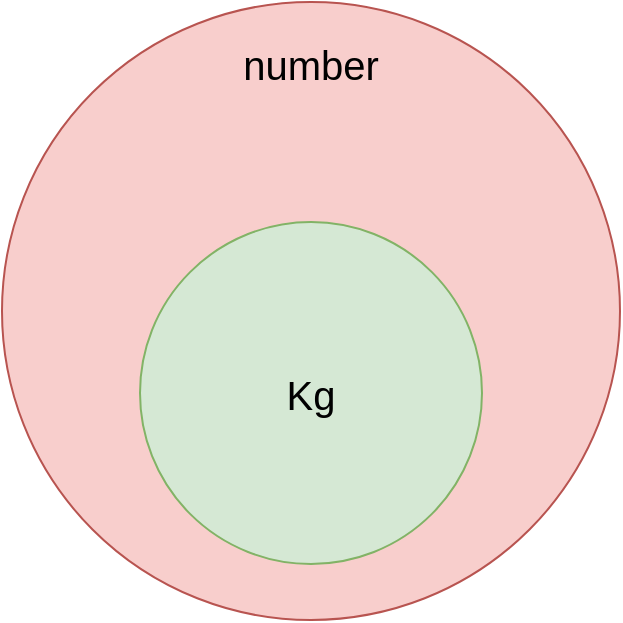 <mxfile version="12.1.3" type="github" pages="6">
  <diagram id="3228e29e-7158-1315-38df-8450db1d8a1d" name="Branded">
    <mxGraphModel dx="1106" dy="773" grid="1" gridSize="10" guides="1" tooltips="1" connect="1" arrows="1" fold="1" page="1" pageScale="1" pageWidth="1169" pageHeight="827" background="#ffffff" math="0" shadow="0">
      <root>
        <mxCell id="0"/>
        <mxCell id="1" parent="0"/>
        <mxCell id="21640" value="&lt;div style=&quot;text-align: center; font-size: 20px;&quot;&gt;number&lt;/div&gt;" style="ellipse;whiteSpace=wrap;html=1;aspect=fixed;rounded=1;shadow=0;glass=0;labelBackgroundColor=none;strokeColor=#b85450;strokeWidth=1;fillColor=#f8cecc;fontFamily=Helvetica;fontSize=20;align=center;verticalAlign=top;spacingBottom=15;spacing=15;" parent="1" vertex="1">
          <mxGeometry x="320" y="360" width="309" height="309" as="geometry"/>
        </mxCell>
        <mxCell id="21639" value="Kg" style="ellipse;whiteSpace=wrap;html=1;aspect=fixed;rounded=1;shadow=0;glass=0;labelBackgroundColor=none;strokeColor=#82b366;strokeWidth=1;fillColor=#d5e8d4;fontFamily=Helvetica;fontSize=20;align=center;spacing=15;verticalAlign=middle;" parent="1" vertex="1">
          <mxGeometry x="389" y="470" width="171" height="171" as="geometry"/>
        </mxCell>
      </root>
    </mxGraphModel>
  </diagram>
  <diagram name="Opaque" id="T3_IQFuzgbs9sLuIr2vo">
    <mxGraphModel dx="1106" dy="773" grid="1" gridSize="10" guides="1" tooltips="1" connect="1" arrows="1" fold="1" page="1" pageScale="1" pageWidth="1169" pageHeight="827" background="#ffffff" math="0" shadow="0">
      <root>
        <mxCell id="4K6KI8YeAeaCd9hIoTJp-0"/>
        <mxCell id="4K6KI8YeAeaCd9hIoTJp-1" parent="4K6KI8YeAeaCd9hIoTJp-0"/>
        <mxCell id="4K6KI8YeAeaCd9hIoTJp-2" value="&lt;div style=&quot;text-align: center; font-size: 20px;&quot;&gt;number&lt;/div&gt;" style="ellipse;whiteSpace=wrap;html=1;aspect=fixed;rounded=1;shadow=0;glass=0;labelBackgroundColor=none;strokeColor=#b85450;strokeWidth=1;fillColor=#f8cecc;fontFamily=Helvetica;fontSize=20;align=center;verticalAlign=middle;spacingBottom=15;spacing=15;" vertex="1" parent="4K6KI8YeAeaCd9hIoTJp-1">
          <mxGeometry x="210" y="360" width="200" height="200" as="geometry"/>
        </mxCell>
        <mxCell id="4K6KI8YeAeaCd9hIoTJp-3" value="Kg" style="ellipse;whiteSpace=wrap;html=1;aspect=fixed;rounded=1;shadow=0;glass=0;labelBackgroundColor=none;strokeColor=#82b366;strokeWidth=1;fillColor=#d5e8d4;fontFamily=Helvetica;fontSize=20;align=center;spacing=15;verticalAlign=middle;" vertex="1" parent="4K6KI8YeAeaCd9hIoTJp-1">
          <mxGeometry x="460" y="360" width="200" height="200" as="geometry"/>
        </mxCell>
        <mxCell id="4K6KI8YeAeaCd9hIoTJp-4" value="Lbs" style="ellipse;whiteSpace=wrap;html=1;aspect=fixed;rounded=1;shadow=0;glass=0;labelBackgroundColor=none;strokeColor=#6c8ebf;strokeWidth=1;fillColor=#dae8fc;fontFamily=Helvetica;fontSize=20;align=center;spacing=15;verticalAlign=middle;" vertex="1" parent="4K6KI8YeAeaCd9hIoTJp-1">
          <mxGeometry x="330" y="570" width="200" height="200" as="geometry"/>
        </mxCell>
      </root>
    </mxGraphModel>
  </diagram>
  <diagram name="primitives" id="jTZtpeLqSJQP1JKPZW8R">
    <mxGraphModel dx="1106" dy="773" grid="1" gridSize="10" guides="1" tooltips="1" connect="1" arrows="1" fold="1" page="1" pageScale="1" pageWidth="1169" pageHeight="827" background="#ffffff" math="0" shadow="0">
      <root>
        <mxCell id="E7Hyb_cP4ryTx-Fx0lV8-0"/>
        <mxCell id="E7Hyb_cP4ryTx-Fx0lV8-1" parent="E7Hyb_cP4ryTx-Fx0lV8-0"/>
        <mxCell id="E7Hyb_cP4ryTx-Fx0lV8-2" value="&lt;div style=&quot;text-align: center; font-size: 20px;&quot;&gt;number&lt;/div&gt;" style="ellipse;whiteSpace=wrap;html=1;aspect=fixed;rounded=1;shadow=0;glass=0;labelBackgroundColor=none;strokeColor=#b85450;strokeWidth=1;fillColor=#f8cecc;fontFamily=Helvetica;fontSize=20;align=center;verticalAlign=middle;spacingBottom=15;spacing=15;" vertex="1" parent="E7Hyb_cP4ryTx-Fx0lV8-1">
          <mxGeometry x="210" y="360" width="200" height="200" as="geometry"/>
        </mxCell>
        <mxCell id="E7Hyb_cP4ryTx-Fx0lV8-3" value="string" style="ellipse;whiteSpace=wrap;html=1;aspect=fixed;rounded=1;shadow=0;glass=0;labelBackgroundColor=none;strokeColor=#82b366;strokeWidth=1;fillColor=#d5e8d4;fontFamily=Helvetica;fontSize=20;align=center;spacing=15;verticalAlign=middle;" vertex="1" parent="E7Hyb_cP4ryTx-Fx0lV8-1">
          <mxGeometry x="460" y="360" width="200" height="200" as="geometry"/>
        </mxCell>
        <mxCell id="E7Hyb_cP4ryTx-Fx0lV8-4" value="{ name: string;&lt;br&gt;&amp;nbsp; age: number }" style="ellipse;whiteSpace=wrap;html=1;aspect=fixed;rounded=1;shadow=0;glass=0;labelBackgroundColor=none;strokeColor=#6c8ebf;strokeWidth=1;fillColor=#dae8fc;fontFamily=Helvetica;fontSize=20;align=center;spacing=15;verticalAlign=middle;" vertex="1" parent="E7Hyb_cP4ryTx-Fx0lV8-1">
          <mxGeometry x="710" y="360" width="200" height="200" as="geometry"/>
        </mxCell>
        <mxCell id="--21d4SPT0PB9ylfABFd-2" value="" style="triangle;whiteSpace=wrap;html=1;strokeColor=#666666;fontSize=20;align=center;fillColor=#f5f5f5;fontColor=#333333;" vertex="1" parent="E7Hyb_cP4ryTx-Fx0lV8-1">
          <mxGeometry x="350" y="500" width="15" height="20" as="geometry"/>
        </mxCell>
        <mxCell id="--21d4SPT0PB9ylfABFd-3" value="" style="triangle;whiteSpace=wrap;html=1;strokeColor=#666666;fontSize=20;align=center;fillColor=#f5f5f5;fontColor=#333333;rotation=-80;" vertex="1" parent="E7Hyb_cP4ryTx-Fx0lV8-1">
          <mxGeometry x="280" y="390" width="15" height="20" as="geometry"/>
        </mxCell>
        <mxCell id="--21d4SPT0PB9ylfABFd-4" value="" style="triangle;whiteSpace=wrap;html=1;strokeColor=#666666;fontSize=20;align=center;fillColor=#f5f5f5;fontColor=#333333;rotation=15;" vertex="1" parent="E7Hyb_cP4ryTx-Fx0lV8-1">
          <mxGeometry x="252.5" y="490" width="15" height="20" as="geometry"/>
        </mxCell>
        <mxCell id="--21d4SPT0PB9ylfABFd-5" value="" style="triangle;whiteSpace=wrap;html=1;strokeColor=#666666;fontSize=20;align=center;fillColor=#f5f5f5;fontColor=#333333;rotation=-40;" vertex="1" parent="E7Hyb_cP4ryTx-Fx0lV8-1">
          <mxGeometry x="342.5" y="400" width="15" height="20" as="geometry"/>
        </mxCell>
        <mxCell id="--21d4SPT0PB9ylfABFd-6" value="" style="triangle;whiteSpace=wrap;html=1;strokeColor=#666666;fontSize=20;align=center;fillColor=#f5f5f5;fontColor=#333333;rotation=-40;" vertex="1" parent="E7Hyb_cP4ryTx-Fx0lV8-1">
          <mxGeometry x="295" y="520" width="15" height="20" as="geometry"/>
        </mxCell>
        <mxCell id="--21d4SPT0PB9ylfABFd-8" value="" style="whiteSpace=wrap;html=1;aspect=fixed;strokeColor=#666666;fontSize=20;align=center;fillColor=#f5f5f5;fontColor=#333333;" vertex="1" parent="E7Hyb_cP4ryTx-Fx0lV8-1">
          <mxGeometry x="530" y="413" width="7" height="7" as="geometry"/>
        </mxCell>
        <mxCell id="--21d4SPT0PB9ylfABFd-9" value="" style="whiteSpace=wrap;html=1;aspect=fixed;strokeColor=#666666;fontSize=20;align=center;fillColor=#f5f5f5;fontColor=#333333;" vertex="1" parent="E7Hyb_cP4ryTx-Fx0lV8-1">
          <mxGeometry x="540" y="423" width="7" height="7" as="geometry"/>
        </mxCell>
        <mxCell id="--21d4SPT0PB9ylfABFd-10" value="" style="whiteSpace=wrap;html=1;aspect=fixed;strokeColor=#666666;fontSize=20;align=center;fillColor=#f5f5f5;fontColor=#333333;" vertex="1" parent="E7Hyb_cP4ryTx-Fx0lV8-1">
          <mxGeometry x="490" y="483" width="7" height="7" as="geometry"/>
        </mxCell>
        <mxCell id="--21d4SPT0PB9ylfABFd-11" value="" style="whiteSpace=wrap;html=1;aspect=fixed;strokeColor=#666666;fontSize=20;align=center;fillColor=#f5f5f5;fontColor=#333333;" vertex="1" parent="E7Hyb_cP4ryTx-Fx0lV8-1">
          <mxGeometry x="580" y="503" width="7" height="7" as="geometry"/>
        </mxCell>
        <mxCell id="--21d4SPT0PB9ylfABFd-12" value="" style="whiteSpace=wrap;html=1;aspect=fixed;strokeColor=#666666;fontSize=20;align=center;fillColor=#f5f5f5;fontColor=#333333;" vertex="1" parent="E7Hyb_cP4ryTx-Fx0lV8-1">
          <mxGeometry x="620" y="453" width="7" height="7" as="geometry"/>
        </mxCell>
        <mxCell id="--21d4SPT0PB9ylfABFd-13" value="" style="whiteSpace=wrap;html=1;aspect=fixed;strokeColor=#666666;fontSize=20;align=center;fillColor=#f5f5f5;fontColor=#333333;" vertex="1" parent="E7Hyb_cP4ryTx-Fx0lV8-1">
          <mxGeometry x="543.5" y="513" width="7" height="7" as="geometry"/>
        </mxCell>
        <mxCell id="--21d4SPT0PB9ylfABFd-14" value="" style="whiteSpace=wrap;html=1;aspect=fixed;strokeColor=#666666;fontSize=20;align=center;fillColor=#f5f5f5;fontColor=#333333;" vertex="1" parent="E7Hyb_cP4ryTx-Fx0lV8-1">
          <mxGeometry x="590" y="400" width="7" height="7" as="geometry"/>
        </mxCell>
        <mxCell id="--21d4SPT0PB9ylfABFd-15" value="" style="whiteSpace=wrap;html=1;aspect=fixed;strokeColor=#666666;fontSize=20;align=center;fillColor=#f5f5f5;fontColor=#333333;" vertex="1" parent="E7Hyb_cP4ryTx-Fx0lV8-1">
          <mxGeometry x="593.5" y="423" width="7" height="7" as="geometry"/>
        </mxCell>
        <mxCell id="--21d4SPT0PB9ylfABFd-16" value="" style="whiteSpace=wrap;html=1;aspect=fixed;strokeColor=#666666;fontSize=20;align=center;fillColor=#f5f5f5;fontColor=#333333;" vertex="1" parent="E7Hyb_cP4ryTx-Fx0lV8-1">
          <mxGeometry x="486.5" y="430" width="7" height="7" as="geometry"/>
        </mxCell>
        <mxCell id="--21d4SPT0PB9ylfABFd-17" value="" style="shape=hexagon;perimeter=hexagonPerimeter2;whiteSpace=wrap;html=1;strokeColor=#666666;fontSize=20;align=center;fillColor=#f5f5f5;fontColor=#333333;" vertex="1" parent="E7Hyb_cP4ryTx-Fx0lV8-1">
          <mxGeometry x="820" y="516.5" width="16" height="14" as="geometry"/>
        </mxCell>
        <mxCell id="--21d4SPT0PB9ylfABFd-18" value="" style="shape=hexagon;perimeter=hexagonPerimeter2;whiteSpace=wrap;html=1;strokeColor=#666666;fontSize=20;align=center;fillColor=#f5f5f5;fontColor=#333333;" vertex="1" parent="E7Hyb_cP4ryTx-Fx0lV8-1">
          <mxGeometry x="852" y="412.5" width="16" height="14" as="geometry"/>
        </mxCell>
        <mxCell id="--21d4SPT0PB9ylfABFd-19" value="" style="shape=hexagon;perimeter=hexagonPerimeter2;whiteSpace=wrap;html=1;strokeColor=#666666;fontSize=20;align=center;fillColor=#f5f5f5;fontColor=#333333;" vertex="1" parent="E7Hyb_cP4ryTx-Fx0lV8-1">
          <mxGeometry x="820" y="376" width="16" height="14" as="geometry"/>
        </mxCell>
        <mxCell id="--21d4SPT0PB9ylfABFd-20" value="" style="shape=hexagon;perimeter=hexagonPerimeter2;whiteSpace=wrap;html=1;strokeColor=#666666;fontSize=20;align=center;fillColor=#f5f5f5;fontColor=#333333;" vertex="1" parent="E7Hyb_cP4ryTx-Fx0lV8-1">
          <mxGeometry x="770" y="382" width="16" height="14" as="geometry"/>
        </mxCell>
        <mxCell id="--21d4SPT0PB9ylfABFd-21" value="" style="shape=hexagon;perimeter=hexagonPerimeter2;whiteSpace=wrap;html=1;strokeColor=#666666;fontSize=20;align=center;fillColor=#f5f5f5;fontColor=#333333;" vertex="1" parent="E7Hyb_cP4ryTx-Fx0lV8-1">
          <mxGeometry x="734" y="506.5" width="16" height="14" as="geometry"/>
        </mxCell>
        <mxCell id="--21d4SPT0PB9ylfABFd-22" value="" style="shape=hexagon;perimeter=hexagonPerimeter2;whiteSpace=wrap;html=1;strokeColor=#666666;fontSize=20;align=center;fillColor=#f5f5f5;fontColor=#333333;" vertex="1" parent="E7Hyb_cP4ryTx-Fx0lV8-1">
          <mxGeometry x="770" y="530" width="16" height="14" as="geometry"/>
        </mxCell>
        <mxCell id="--21d4SPT0PB9ylfABFd-23" value="" style="shape=hexagon;perimeter=hexagonPerimeter2;whiteSpace=wrap;html=1;strokeColor=#666666;fontSize=20;align=center;fillColor=#f5f5f5;fontColor=#333333;" vertex="1" parent="E7Hyb_cP4ryTx-Fx0lV8-1">
          <mxGeometry x="860" y="502.5" width="16" height="14" as="geometry"/>
        </mxCell>
      </root>
    </mxGraphModel>
  </diagram>
  <diagram name="literals" id="sHl54pioqAa3shfCspUj">
    <mxGraphModel dx="553" dy="387" grid="1" gridSize="10" guides="1" tooltips="1" connect="1" arrows="1" fold="1" page="1" pageScale="1" pageWidth="1169" pageHeight="827" background="#ffffff" math="0" shadow="0">
      <root>
        <mxCell id="1vGYn6gzccDjmhTuaLdV-0"/>
        <mxCell id="1vGYn6gzccDjmhTuaLdV-1" parent="1vGYn6gzccDjmhTuaLdV-0"/>
        <mxCell id="Wtg5lBL-o5R7P0LTA5q6-0" value="&lt;div style=&quot;text-align: center ; font-size: 20px&quot;&gt;&#39;visa&#39; | &#39;mastercard&#39;&lt;/div&gt;" style="ellipse;whiteSpace=wrap;html=1;aspect=fixed;rounded=1;shadow=0;glass=0;labelBackgroundColor=none;strokeColor=#9673a6;strokeWidth=1;fillColor=#e1d5e7;fontFamily=Helvetica;fontSize=20;align=center;verticalAlign=top;spacingBottom=0;spacing=15;spacingTop=11;" vertex="1" parent="1vGYn6gzccDjmhTuaLdV-1">
          <mxGeometry x="210" y="270" width="300" height="300" as="geometry"/>
        </mxCell>
        <mxCell id="1vGYn6gzccDjmhTuaLdV-2" value="&lt;div style=&quot;text-align: center ; font-size: 20px&quot;&gt;&#39;visa&#39;&lt;/div&gt;" style="ellipse;whiteSpace=wrap;html=1;aspect=fixed;rounded=1;shadow=0;glass=0;labelBackgroundColor=none;strokeColor=#b85450;strokeWidth=1;fillColor=#f8cecc;fontFamily=Helvetica;fontSize=20;align=center;verticalAlign=middle;spacingBottom=0;spacing=15;" vertex="1" parent="1vGYn6gzccDjmhTuaLdV-1">
          <mxGeometry x="230" y="360" width="120" height="120" as="geometry"/>
        </mxCell>
        <mxCell id="1vGYn6gzccDjmhTuaLdV-4" value="&#39;mastercard&#39;" style="ellipse;whiteSpace=wrap;html=1;aspect=fixed;rounded=1;shadow=0;glass=0;labelBackgroundColor=none;strokeColor=#6c8ebf;strokeWidth=1;fillColor=#dae8fc;fontFamily=Helvetica;fontSize=20;align=center;spacing=15;verticalAlign=middle;" vertex="1" parent="1vGYn6gzccDjmhTuaLdV-1">
          <mxGeometry x="370" y="360" width="120" height="120" as="geometry"/>
        </mxCell>
        <mxCell id="1vGYn6gzccDjmhTuaLdV-6" value="" style="triangle;whiteSpace=wrap;html=1;strokeColor=#666666;fontSize=20;align=center;fillColor=#f5f5f5;fontColor=#333333;rotation=-80;" vertex="1" parent="1vGYn6gzccDjmhTuaLdV-1">
          <mxGeometry x="262.5" y="443.5" width="15" height="20" as="geometry"/>
        </mxCell>
        <mxCell id="1vGYn6gzccDjmhTuaLdV-22" value="" style="shape=hexagon;perimeter=hexagonPerimeter2;whiteSpace=wrap;html=1;strokeColor=#666666;fontSize=20;align=center;fillColor=#f5f5f5;fontColor=#333333;" vertex="1" parent="1vGYn6gzccDjmhTuaLdV-1">
          <mxGeometry x="422" y="449.5" width="16" height="14" as="geometry"/>
        </mxCell>
      </root>
    </mxGraphModel>
  </diagram>
  <diagram name="intersection" id="3BE8FE_xbP6WKFw1XOXw">
    <mxGraphModel dx="1106" dy="773" grid="1" gridSize="10" guides="1" tooltips="1" connect="1" arrows="1" fold="1" page="1" pageScale="1" pageWidth="1169" pageHeight="827" background="#ffffff" math="0" shadow="0">
      <root>
        <mxCell id="gXfiimeD6NRM4vHDxVIz-0"/>
        <mxCell id="gXfiimeD6NRM4vHDxVIz-1" parent="gXfiimeD6NRM4vHDxVIz-0"/>
        <mxCell id="gXfiimeD6NRM4vHDxVIz-3" value="&lt;div style=&quot;font-size: 18px&quot;&gt;&lt;b&gt;User&lt;/b&gt;&lt;/div&gt;&lt;div style=&quot;font-size: 18px&quot;&gt;{ name: string;&lt;/div&gt;&lt;div style=&quot;font-size: 18px&quot;&gt;surname: string }&lt;/div&gt;" style="ellipse;whiteSpace=wrap;html=1;aspect=fixed;rounded=1;shadow=0;glass=0;labelBackgroundColor=none;strokeColor=#b85450;strokeWidth=1;fillColor=#f8cecc;fontFamily=Helvetica;fontSize=18;align=left;verticalAlign=middle;spacingBottom=0;spacing=15;opacity=50;" vertex="1" parent="gXfiimeD6NRM4vHDxVIz-1">
          <mxGeometry x="40" y="170" width="390" height="390" as="geometry"/>
        </mxCell>
        <mxCell id="gXfiimeD6NRM4vHDxVIz-4" value="&lt;b&gt;WithAge&lt;/b&gt;&lt;br&gt;{ age: number }" style="ellipse;whiteSpace=wrap;html=1;aspect=fixed;rounded=1;shadow=0;glass=0;labelBackgroundColor=none;strokeColor=#6c8ebf;strokeWidth=1;fillColor=#dae8fc;fontFamily=Helvetica;fontSize=18;align=right;spacing=15;verticalAlign=middle;opacity=50;" vertex="1" parent="gXfiimeD6NRM4vHDxVIz-1">
          <mxGeometry x="290" y="170" width="390" height="390" as="geometry"/>
        </mxCell>
        <mxCell id="gXfiimeD6NRM4vHDxVIz-14" value="&lt;h1 style=&quot;font-size: 17px&quot;&gt;&lt;div style=&quot;font-size: 17px&quot;&gt;UserWithAge&lt;/div&gt;&lt;div style=&quot;font-size: 17px ; font-weight: 400&quot;&gt;{&lt;/div&gt;&lt;div style=&quot;font-size: 17px ; font-weight: 400&quot;&gt;name: string;&lt;/div&gt;&lt;div style=&quot;font-size: 17px ; font-weight: 400&quot;&gt;surname: string;&lt;/div&gt;&lt;div style=&quot;font-size: 17px ; font-weight: 400&quot;&gt;age: number&lt;/div&gt;&lt;div style=&quot;font-size: 17px ; font-weight: 400&quot;&gt;}&lt;/div&gt;&lt;/h1&gt;" style="text;html=1;strokeColor=none;fillColor=none;spacing=5;spacingTop=-20;whiteSpace=wrap;overflow=hidden;rounded=0;fontSize=17;opacity=50;align=left;" vertex="1" parent="gXfiimeD6NRM4vHDxVIz-1">
          <mxGeometry x="300" y="310" width="190" height="150" as="geometry"/>
        </mxCell>
        <mxCell id="gXfiimeD6NRM4vHDxVIz-15" value="&lt;div style=&quot;font-size: 18px&quot;&gt;&lt;b&gt;User&lt;/b&gt;&lt;/div&gt;&lt;div style=&quot;font-size: 18px&quot;&gt;{ name: string;&lt;/div&gt;&lt;div style=&quot;font-size: 18px&quot;&gt;surname: string }&lt;/div&gt;" style="ellipse;whiteSpace=wrap;html=1;aspect=fixed;rounded=1;shadow=0;glass=0;labelBackgroundColor=none;strokeColor=#b85450;strokeWidth=1;fillColor=#f8cecc;fontFamily=Helvetica;fontSize=18;align=center;verticalAlign=middle;spacingBottom=0;spacing=15;opacity=50;" vertex="1" parent="gXfiimeD6NRM4vHDxVIz-1">
          <mxGeometry x="760" y="170" width="390" height="390" as="geometry"/>
        </mxCell>
        <mxCell id="gXfiimeD6NRM4vHDxVIz-16" value="&lt;b&gt;WithAge&lt;/b&gt;&lt;br&gt;{ age: number }" style="ellipse;whiteSpace=wrap;html=1;aspect=fixed;rounded=1;shadow=0;glass=0;labelBackgroundColor=none;strokeColor=#6c8ebf;strokeWidth=1;fillColor=#dae8fc;fontFamily=Helvetica;fontSize=18;align=center;spacing=15;verticalAlign=middle;opacity=50;" vertex="1" parent="gXfiimeD6NRM4vHDxVIz-1">
          <mxGeometry x="1180" y="170" width="390" height="390" as="geometry"/>
        </mxCell>
      </root>
    </mxGraphModel>
  </diagram>
  <diagram name="structural" id="AK4v-4o90YejLmq1f8zj">
    <mxGraphModel dx="1106" dy="773" grid="1" gridSize="10" guides="1" tooltips="1" connect="1" arrows="1" fold="1" page="1" pageScale="1" pageWidth="1169" pageHeight="827" background="#ffffff" math="0" shadow="0">
      <root>
        <mxCell id="MFD33CcxhIDdb9CkRLen-0"/>
        <mxCell id="MFD33CcxhIDdb9CkRLen-1" parent="MFD33CcxhIDdb9CkRLen-0"/>
        <mxCell id="MFD33CcxhIDdb9CkRLen-4" value="&lt;b&gt;User&lt;/b&gt;&lt;br&gt;&lt;font style=&quot;font-size: 18px&quot;&gt;{ name: string;&lt;br&gt;&amp;nbsp; age: number }&lt;/font&gt;" style="ellipse;whiteSpace=wrap;html=1;aspect=fixed;rounded=1;shadow=0;glass=0;labelBackgroundColor=none;strokeColor=#6c8ebf;strokeWidth=1;fillColor=#dae8fc;fontFamily=Helvetica;fontSize=20;align=center;spacing=15;verticalAlign=top;" vertex="1" parent="MFD33CcxhIDdb9CkRLen-1">
          <mxGeometry x="140" y="170" width="410" height="410" as="geometry"/>
        </mxCell>
        <mxCell id="MFD33CcxhIDdb9CkRLen-5" value="&lt;b&gt;FullnameUser&lt;/b&gt;&lt;br&gt;&lt;font style=&quot;font-size: 18px&quot;&gt;{ name: string;&lt;br&gt;&amp;nbsp; age: number;&lt;br&gt;surname: string }&lt;/font&gt;" style="ellipse;whiteSpace=wrap;html=1;aspect=fixed;rounded=1;shadow=0;glass=0;labelBackgroundColor=none;strokeColor=#b85450;strokeWidth=1;fillColor=#f8cecc;fontFamily=Helvetica;fontSize=20;align=center;spacing=15;verticalAlign=middle;" vertex="1" parent="MFD33CcxhIDdb9CkRLen-1">
          <mxGeometry x="170" y="350" width="170" height="170" as="geometry"/>
        </mxCell>
        <mxCell id="MFD33CcxhIDdb9CkRLen-6" value="&lt;b&gt;BirthdayUser&lt;/b&gt;&lt;br&gt;&lt;font style=&quot;font-size: 18px&quot;&gt;{ name: string;&lt;br&gt;&amp;nbsp; age: number;&lt;br&gt;birthday: Date }&lt;/font&gt;" style="ellipse;whiteSpace=wrap;html=1;aspect=fixed;rounded=1;shadow=0;glass=0;labelBackgroundColor=none;strokeColor=#82b366;strokeWidth=1;fillColor=#d5e8d4;fontFamily=Helvetica;fontSize=20;align=center;spacing=15;verticalAlign=middle;" vertex="1" parent="MFD33CcxhIDdb9CkRLen-1">
          <mxGeometry x="360" y="280" width="170" height="170" as="geometry"/>
        </mxCell>
      </root>
    </mxGraphModel>
  </diagram>
</mxfile>
